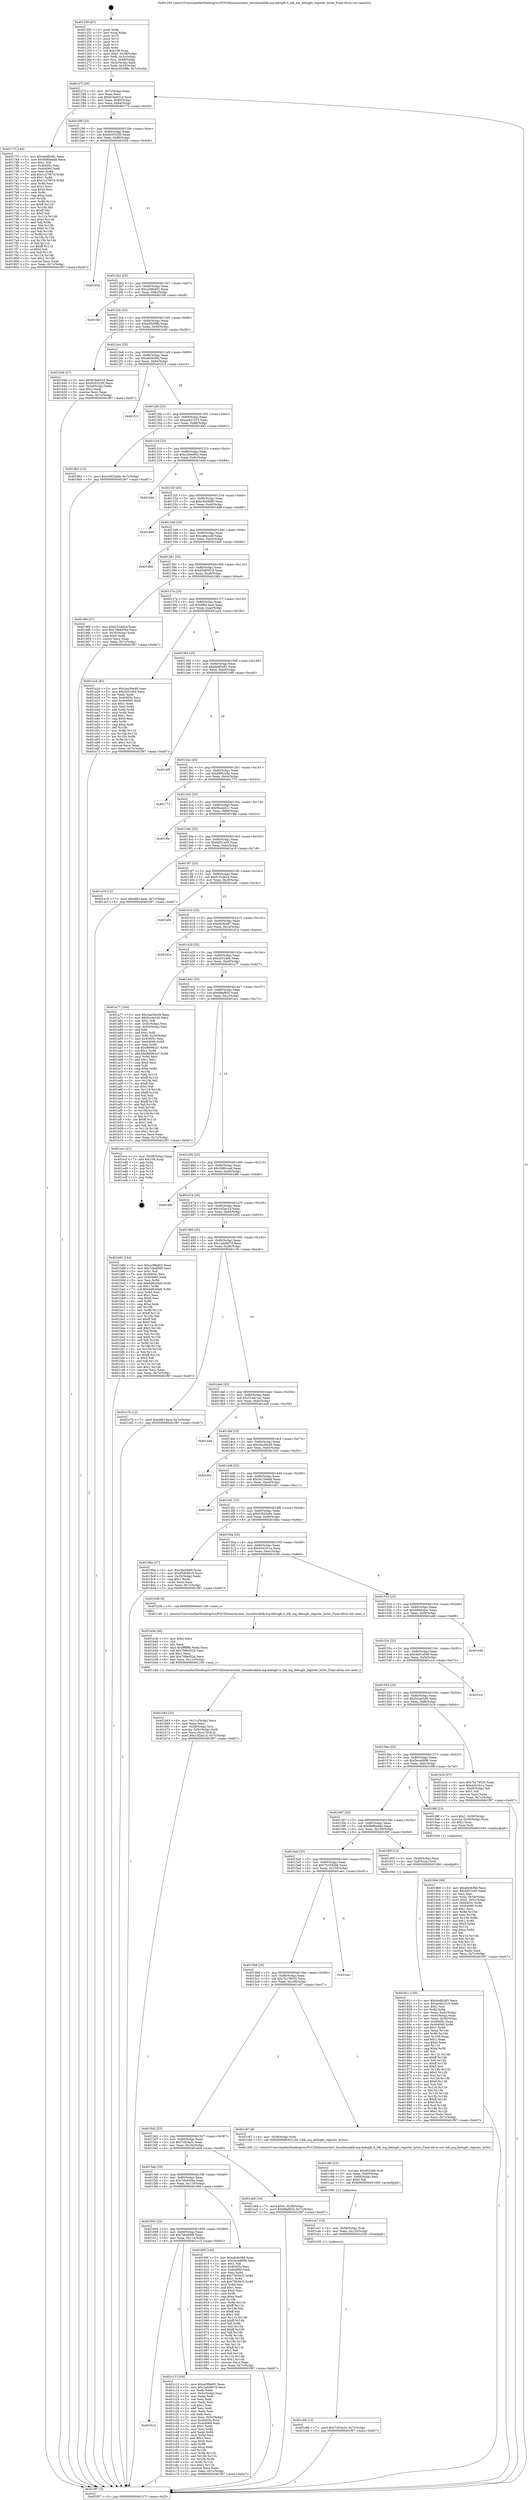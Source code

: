 digraph "0x401250" {
  label = "0x401250 (/mnt/c/Users/mathe/Desktop/tcc/POCII/binaries/extr_linuxblockblk-mq-debugfs.h_blk_mq_debugfs_register_hctxs_Final-ollvm.out::main(0))"
  labelloc = "t"
  node[shape=record]

  Entry [label="",width=0.3,height=0.3,shape=circle,fillcolor=black,style=filled]
  "0x40127f" [label="{
     0x40127f [26]\l
     | [instrs]\l
     &nbsp;&nbsp;0x40127f \<+3\>: mov -0x7c(%rbp),%eax\l
     &nbsp;&nbsp;0x401282 \<+2\>: mov %eax,%ecx\l
     &nbsp;&nbsp;0x401284 \<+6\>: sub $0x816a6310,%ecx\l
     &nbsp;&nbsp;0x40128a \<+3\>: mov %eax,-0x80(%rbp)\l
     &nbsp;&nbsp;0x40128d \<+6\>: mov %ecx,-0x84(%rbp)\l
     &nbsp;&nbsp;0x401293 \<+6\>: je 000000000040177f \<main+0x52f\>\l
  }"]
  "0x40177f" [label="{
     0x40177f [144]\l
     | [instrs]\l
     &nbsp;&nbsp;0x40177f \<+5\>: mov $0xded82df1,%eax\l
     &nbsp;&nbsp;0x401784 \<+5\>: mov $0x6b8bedab,%ecx\l
     &nbsp;&nbsp;0x401789 \<+2\>: mov $0x1,%dl\l
     &nbsp;&nbsp;0x40178b \<+7\>: mov 0x40405c,%esi\l
     &nbsp;&nbsp;0x401792 \<+7\>: mov 0x404060,%edi\l
     &nbsp;&nbsp;0x401799 \<+3\>: mov %esi,%r8d\l
     &nbsp;&nbsp;0x40179c \<+7\>: add $0x1c27f67d,%r8d\l
     &nbsp;&nbsp;0x4017a3 \<+4\>: sub $0x1,%r8d\l
     &nbsp;&nbsp;0x4017a7 \<+7\>: sub $0x1c27f67d,%r8d\l
     &nbsp;&nbsp;0x4017ae \<+4\>: imul %r8d,%esi\l
     &nbsp;&nbsp;0x4017b2 \<+3\>: and $0x1,%esi\l
     &nbsp;&nbsp;0x4017b5 \<+3\>: cmp $0x0,%esi\l
     &nbsp;&nbsp;0x4017b8 \<+4\>: sete %r9b\l
     &nbsp;&nbsp;0x4017bc \<+3\>: cmp $0xa,%edi\l
     &nbsp;&nbsp;0x4017bf \<+4\>: setl %r10b\l
     &nbsp;&nbsp;0x4017c3 \<+3\>: mov %r9b,%r11b\l
     &nbsp;&nbsp;0x4017c6 \<+4\>: xor $0xff,%r11b\l
     &nbsp;&nbsp;0x4017ca \<+3\>: mov %r10b,%bl\l
     &nbsp;&nbsp;0x4017cd \<+3\>: xor $0xff,%bl\l
     &nbsp;&nbsp;0x4017d0 \<+3\>: xor $0x0,%dl\l
     &nbsp;&nbsp;0x4017d3 \<+3\>: mov %r11b,%r14b\l
     &nbsp;&nbsp;0x4017d6 \<+4\>: and $0x0,%r14b\l
     &nbsp;&nbsp;0x4017da \<+3\>: and %dl,%r9b\l
     &nbsp;&nbsp;0x4017dd \<+3\>: mov %bl,%r15b\l
     &nbsp;&nbsp;0x4017e0 \<+4\>: and $0x0,%r15b\l
     &nbsp;&nbsp;0x4017e4 \<+3\>: and %dl,%r10b\l
     &nbsp;&nbsp;0x4017e7 \<+3\>: or %r9b,%r14b\l
     &nbsp;&nbsp;0x4017ea \<+3\>: or %r10b,%r15b\l
     &nbsp;&nbsp;0x4017ed \<+3\>: xor %r15b,%r14b\l
     &nbsp;&nbsp;0x4017f0 \<+3\>: or %bl,%r11b\l
     &nbsp;&nbsp;0x4017f3 \<+4\>: xor $0xff,%r11b\l
     &nbsp;&nbsp;0x4017f7 \<+3\>: or $0x0,%dl\l
     &nbsp;&nbsp;0x4017fa \<+3\>: and %dl,%r11b\l
     &nbsp;&nbsp;0x4017fd \<+3\>: or %r11b,%r14b\l
     &nbsp;&nbsp;0x401800 \<+4\>: test $0x1,%r14b\l
     &nbsp;&nbsp;0x401804 \<+3\>: cmovne %ecx,%eax\l
     &nbsp;&nbsp;0x401807 \<+3\>: mov %eax,-0x7c(%rbp)\l
     &nbsp;&nbsp;0x40180a \<+5\>: jmp 0000000000401f97 \<main+0xd47\>\l
  }"]
  "0x401299" [label="{
     0x401299 [25]\l
     | [instrs]\l
     &nbsp;&nbsp;0x401299 \<+5\>: jmp 000000000040129e \<main+0x4e\>\l
     &nbsp;&nbsp;0x40129e \<+3\>: mov -0x80(%rbp),%eax\l
     &nbsp;&nbsp;0x4012a1 \<+5\>: sub $0x920332f5,%eax\l
     &nbsp;&nbsp;0x4012a6 \<+6\>: mov %eax,-0x88(%rbp)\l
     &nbsp;&nbsp;0x4012ac \<+6\>: je 000000000040165b \<main+0x40b\>\l
  }"]
  Exit [label="",width=0.3,height=0.3,shape=circle,fillcolor=black,style=filled,peripheries=2]
  "0x40165b" [label="{
     0x40165b\l
  }", style=dashed]
  "0x4012b2" [label="{
     0x4012b2 [25]\l
     | [instrs]\l
     &nbsp;&nbsp;0x4012b2 \<+5\>: jmp 00000000004012b7 \<main+0x67\>\l
     &nbsp;&nbsp;0x4012b7 \<+3\>: mov -0x80(%rbp),%eax\l
     &nbsp;&nbsp;0x4012ba \<+5\>: sub $0xa29fed02,%eax\l
     &nbsp;&nbsp;0x4012bf \<+6\>: mov %eax,-0x8c(%rbp)\l
     &nbsp;&nbsp;0x4012c5 \<+6\>: je 0000000000401f4f \<main+0xcff\>\l
  }"]
  "0x401cb6" [label="{
     0x401cb6 [12]\l
     | [instrs]\l
     &nbsp;&nbsp;0x401cb6 \<+7\>: movl $0x7cf24a3c,-0x7c(%rbp)\l
     &nbsp;&nbsp;0x401cbd \<+5\>: jmp 0000000000401f97 \<main+0xd47\>\l
  }"]
  "0x401f4f" [label="{
     0x401f4f\l
  }", style=dashed]
  "0x4012cb" [label="{
     0x4012cb [25]\l
     | [instrs]\l
     &nbsp;&nbsp;0x4012cb \<+5\>: jmp 00000000004012d0 \<main+0x80\>\l
     &nbsp;&nbsp;0x4012d0 \<+3\>: mov -0x80(%rbp),%eax\l
     &nbsp;&nbsp;0x4012d3 \<+5\>: sub $0xa3f209fb,%eax\l
     &nbsp;&nbsp;0x4012d8 \<+6\>: mov %eax,-0x90(%rbp)\l
     &nbsp;&nbsp;0x4012de \<+6\>: je 0000000000401640 \<main+0x3f0\>\l
  }"]
  "0x401ca7" [label="{
     0x401ca7 [15]\l
     | [instrs]\l
     &nbsp;&nbsp;0x401ca7 \<+4\>: mov -0x58(%rbp),%rdi\l
     &nbsp;&nbsp;0x401cab \<+6\>: mov %eax,-0x120(%rbp)\l
     &nbsp;&nbsp;0x401cb1 \<+5\>: call 0000000000401030 \<free@plt\>\l
     | [calls]\l
     &nbsp;&nbsp;0x401030 \{1\} (unknown)\l
  }"]
  "0x401640" [label="{
     0x401640 [27]\l
     | [instrs]\l
     &nbsp;&nbsp;0x401640 \<+5\>: mov $0x816a6310,%eax\l
     &nbsp;&nbsp;0x401645 \<+5\>: mov $0x920332f5,%ecx\l
     &nbsp;&nbsp;0x40164a \<+3\>: mov -0x34(%rbp),%edx\l
     &nbsp;&nbsp;0x40164d \<+3\>: cmp $0x2,%edx\l
     &nbsp;&nbsp;0x401650 \<+3\>: cmovne %ecx,%eax\l
     &nbsp;&nbsp;0x401653 \<+3\>: mov %eax,-0x7c(%rbp)\l
     &nbsp;&nbsp;0x401656 \<+5\>: jmp 0000000000401f97 \<main+0xd47\>\l
  }"]
  "0x4012e4" [label="{
     0x4012e4 [25]\l
     | [instrs]\l
     &nbsp;&nbsp;0x4012e4 \<+5\>: jmp 00000000004012e9 \<main+0x99\>\l
     &nbsp;&nbsp;0x4012e9 \<+3\>: mov -0x80(%rbp),%eax\l
     &nbsp;&nbsp;0x4012ec \<+5\>: sub $0xa6cfe36d,%eax\l
     &nbsp;&nbsp;0x4012f1 \<+6\>: mov %eax,-0x94(%rbp)\l
     &nbsp;&nbsp;0x4012f7 \<+6\>: je 0000000000401f15 \<main+0xcc5\>\l
  }"]
  "0x401f97" [label="{
     0x401f97 [5]\l
     | [instrs]\l
     &nbsp;&nbsp;0x401f97 \<+5\>: jmp 000000000040127f \<main+0x2f\>\l
  }"]
  "0x401250" [label="{
     0x401250 [47]\l
     | [instrs]\l
     &nbsp;&nbsp;0x401250 \<+1\>: push %rbp\l
     &nbsp;&nbsp;0x401251 \<+3\>: mov %rsp,%rbp\l
     &nbsp;&nbsp;0x401254 \<+2\>: push %r15\l
     &nbsp;&nbsp;0x401256 \<+2\>: push %r14\l
     &nbsp;&nbsp;0x401258 \<+2\>: push %r13\l
     &nbsp;&nbsp;0x40125a \<+2\>: push %r12\l
     &nbsp;&nbsp;0x40125c \<+1\>: push %rbx\l
     &nbsp;&nbsp;0x40125d \<+7\>: sub $0x108,%rsp\l
     &nbsp;&nbsp;0x401264 \<+7\>: movl $0x0,-0x38(%rbp)\l
     &nbsp;&nbsp;0x40126b \<+3\>: mov %edi,-0x3c(%rbp)\l
     &nbsp;&nbsp;0x40126e \<+4\>: mov %rsi,-0x48(%rbp)\l
     &nbsp;&nbsp;0x401272 \<+3\>: mov -0x3c(%rbp),%edi\l
     &nbsp;&nbsp;0x401275 \<+3\>: mov %edi,-0x34(%rbp)\l
     &nbsp;&nbsp;0x401278 \<+7\>: movl $0xa3f209fb,-0x7c(%rbp)\l
  }"]
  "0x401c90" [label="{
     0x401c90 [23]\l
     | [instrs]\l
     &nbsp;&nbsp;0x401c90 \<+10\>: movabs $0x4020d6,%rdi\l
     &nbsp;&nbsp;0x401c9a \<+3\>: mov %eax,-0x60(%rbp)\l
     &nbsp;&nbsp;0x401c9d \<+3\>: mov -0x60(%rbp),%esi\l
     &nbsp;&nbsp;0x401ca0 \<+2\>: mov $0x0,%al\l
     &nbsp;&nbsp;0x401ca2 \<+5\>: call 0000000000401040 \<printf@plt\>\l
     | [calls]\l
     &nbsp;&nbsp;0x401040 \{1\} (unknown)\l
  }"]
  "0x401f15" [label="{
     0x401f15\l
  }", style=dashed]
  "0x4012fd" [label="{
     0x4012fd [25]\l
     | [instrs]\l
     &nbsp;&nbsp;0x4012fd \<+5\>: jmp 0000000000401302 \<main+0xb2\>\l
     &nbsp;&nbsp;0x401302 \<+3\>: mov -0x80(%rbp),%eax\l
     &nbsp;&nbsp;0x401305 \<+5\>: sub $0xae441015,%eax\l
     &nbsp;&nbsp;0x40130a \<+6\>: mov %eax,-0x98(%rbp)\l
     &nbsp;&nbsp;0x401310 \<+6\>: je 00000000004018b2 \<main+0x662\>\l
  }"]
  "0x40161d" [label="{
     0x40161d\l
  }", style=dashed]
  "0x4018b2" [label="{
     0x4018b2 [12]\l
     | [instrs]\l
     &nbsp;&nbsp;0x4018b2 \<+7\>: movl $0x43925a9e,-0x7c(%rbp)\l
     &nbsp;&nbsp;0x4018b9 \<+5\>: jmp 0000000000401f97 \<main+0xd47\>\l
  }"]
  "0x401316" [label="{
     0x401316 [25]\l
     | [instrs]\l
     &nbsp;&nbsp;0x401316 \<+5\>: jmp 000000000040131b \<main+0xcb\>\l
     &nbsp;&nbsp;0x40131b \<+3\>: mov -0x80(%rbp),%eax\l
     &nbsp;&nbsp;0x40131e \<+5\>: sub $0xc264c942,%eax\l
     &nbsp;&nbsp;0x401323 \<+6\>: mov %eax,-0x9c(%rbp)\l
     &nbsp;&nbsp;0x401329 \<+6\>: je 0000000000401dd4 \<main+0xb84\>\l
  }"]
  "0x401c13" [label="{
     0x401c13 [104]\l
     | [instrs]\l
     &nbsp;&nbsp;0x401c13 \<+5\>: mov $0xa29fed02,%eax\l
     &nbsp;&nbsp;0x401c18 \<+5\>: mov $0x1edd9d7d,%ecx\l
     &nbsp;&nbsp;0x401c1d \<+2\>: xor %edx,%edx\l
     &nbsp;&nbsp;0x401c1f \<+3\>: mov -0x5c(%rbp),%esi\l
     &nbsp;&nbsp;0x401c22 \<+2\>: mov %edx,%edi\l
     &nbsp;&nbsp;0x401c24 \<+2\>: sub %esi,%edi\l
     &nbsp;&nbsp;0x401c26 \<+2\>: mov %edx,%esi\l
     &nbsp;&nbsp;0x401c28 \<+3\>: sub $0x1,%esi\l
     &nbsp;&nbsp;0x401c2b \<+2\>: add %esi,%edi\l
     &nbsp;&nbsp;0x401c2d \<+2\>: mov %edx,%esi\l
     &nbsp;&nbsp;0x401c2f \<+2\>: sub %edi,%esi\l
     &nbsp;&nbsp;0x401c31 \<+3\>: mov %esi,-0x5c(%rbp)\l
     &nbsp;&nbsp;0x401c34 \<+7\>: mov 0x40405c,%esi\l
     &nbsp;&nbsp;0x401c3b \<+7\>: mov 0x404060,%edi\l
     &nbsp;&nbsp;0x401c42 \<+3\>: sub $0x1,%edx\l
     &nbsp;&nbsp;0x401c45 \<+3\>: mov %esi,%r8d\l
     &nbsp;&nbsp;0x401c48 \<+3\>: add %edx,%r8d\l
     &nbsp;&nbsp;0x401c4b \<+4\>: imul %r8d,%esi\l
     &nbsp;&nbsp;0x401c4f \<+3\>: and $0x1,%esi\l
     &nbsp;&nbsp;0x401c52 \<+3\>: cmp $0x0,%esi\l
     &nbsp;&nbsp;0x401c55 \<+4\>: sete %r9b\l
     &nbsp;&nbsp;0x401c59 \<+3\>: cmp $0xa,%edi\l
     &nbsp;&nbsp;0x401c5c \<+4\>: setl %r10b\l
     &nbsp;&nbsp;0x401c60 \<+3\>: mov %r9b,%r11b\l
     &nbsp;&nbsp;0x401c63 \<+3\>: and %r10b,%r11b\l
     &nbsp;&nbsp;0x401c66 \<+3\>: xor %r10b,%r9b\l
     &nbsp;&nbsp;0x401c69 \<+3\>: or %r9b,%r11b\l
     &nbsp;&nbsp;0x401c6c \<+4\>: test $0x1,%r11b\l
     &nbsp;&nbsp;0x401c70 \<+3\>: cmovne %ecx,%eax\l
     &nbsp;&nbsp;0x401c73 \<+3\>: mov %eax,-0x7c(%rbp)\l
     &nbsp;&nbsp;0x401c76 \<+5\>: jmp 0000000000401f97 \<main+0xd47\>\l
  }"]
  "0x401dd4" [label="{
     0x401dd4\l
  }", style=dashed]
  "0x40132f" [label="{
     0x40132f [25]\l
     | [instrs]\l
     &nbsp;&nbsp;0x40132f \<+5\>: jmp 0000000000401334 \<main+0xe4\>\l
     &nbsp;&nbsp;0x401334 \<+3\>: mov -0x80(%rbp),%eax\l
     &nbsp;&nbsp;0x401337 \<+5\>: sub $0xc9a58df0,%eax\l
     &nbsp;&nbsp;0x40133c \<+6\>: mov %eax,-0xa0(%rbp)\l
     &nbsp;&nbsp;0x401342 \<+6\>: je 00000000004018d9 \<main+0x689\>\l
  }"]
  "0x401b63" [label="{
     0x401b63 [32]\l
     | [instrs]\l
     &nbsp;&nbsp;0x401b63 \<+6\>: mov -0x11c(%rbp),%ecx\l
     &nbsp;&nbsp;0x401b69 \<+3\>: imul %eax,%ecx\l
     &nbsp;&nbsp;0x401b6c \<+4\>: mov -0x58(%rbp),%rsi\l
     &nbsp;&nbsp;0x401b70 \<+4\>: movslq -0x5c(%rbp),%rdi\l
     &nbsp;&nbsp;0x401b74 \<+3\>: mov %ecx,(%rsi,%rdi,4)\l
     &nbsp;&nbsp;0x401b77 \<+7\>: movl $0x1cf2ac1d,-0x7c(%rbp)\l
     &nbsp;&nbsp;0x401b7e \<+5\>: jmp 0000000000401f97 \<main+0xd47\>\l
  }"]
  "0x4018d9" [label="{
     0x4018d9\l
  }", style=dashed]
  "0x401348" [label="{
     0x401348 [25]\l
     | [instrs]\l
     &nbsp;&nbsp;0x401348 \<+5\>: jmp 000000000040134d \<main+0xfd\>\l
     &nbsp;&nbsp;0x40134d \<+3\>: mov -0x80(%rbp),%eax\l
     &nbsp;&nbsp;0x401350 \<+5\>: sub $0xce6a1a0f,%eax\l
     &nbsp;&nbsp;0x401355 \<+6\>: mov %eax,-0xa4(%rbp)\l
     &nbsp;&nbsp;0x40135b \<+6\>: je 0000000000401de0 \<main+0xb90\>\l
  }"]
  "0x401b3b" [label="{
     0x401b3b [40]\l
     | [instrs]\l
     &nbsp;&nbsp;0x401b3b \<+5\>: mov $0x2,%ecx\l
     &nbsp;&nbsp;0x401b40 \<+1\>: cltd\l
     &nbsp;&nbsp;0x401b41 \<+2\>: idiv %ecx\l
     &nbsp;&nbsp;0x401b43 \<+6\>: imul $0xfffffffe,%edx,%ecx\l
     &nbsp;&nbsp;0x401b49 \<+6\>: sub $0x709a452d,%ecx\l
     &nbsp;&nbsp;0x401b4f \<+3\>: add $0x1,%ecx\l
     &nbsp;&nbsp;0x401b52 \<+6\>: add $0x709a452d,%ecx\l
     &nbsp;&nbsp;0x401b58 \<+6\>: mov %ecx,-0x11c(%rbp)\l
     &nbsp;&nbsp;0x401b5e \<+5\>: call 0000000000401160 \<next_i\>\l
     | [calls]\l
     &nbsp;&nbsp;0x401160 \{1\} (/mnt/c/Users/mathe/Desktop/tcc/POCII/binaries/extr_linuxblockblk-mq-debugfs.h_blk_mq_debugfs_register_hctxs_Final-ollvm.out::next_i)\l
  }"]
  "0x401de0" [label="{
     0x401de0\l
  }", style=dashed]
  "0x401361" [label="{
     0x401361 [25]\l
     | [instrs]\l
     &nbsp;&nbsp;0x401361 \<+5\>: jmp 0000000000401366 \<main+0x116\>\l
     &nbsp;&nbsp;0x401366 \<+3\>: mov -0x80(%rbp),%eax\l
     &nbsp;&nbsp;0x401369 \<+5\>: sub $0xd5d65619,%eax\l
     &nbsp;&nbsp;0x40136e \<+6\>: mov %eax,-0xa8(%rbp)\l
     &nbsp;&nbsp;0x401374 \<+6\>: je 00000000004018f4 \<main+0x6a4\>\l
  }"]
  "0x4019b6" [label="{
     0x4019b6 [98]\l
     | [instrs]\l
     &nbsp;&nbsp;0x4019b6 \<+5\>: mov $0xa6cfe36d,%ecx\l
     &nbsp;&nbsp;0x4019bb \<+5\>: mov $0xfaf31ed5,%edx\l
     &nbsp;&nbsp;0x4019c0 \<+2\>: xor %esi,%esi\l
     &nbsp;&nbsp;0x4019c2 \<+4\>: mov %rax,-0x58(%rbp)\l
     &nbsp;&nbsp;0x4019c6 \<+7\>: movl $0x0,-0x5c(%rbp)\l
     &nbsp;&nbsp;0x4019cd \<+8\>: mov 0x40405c,%r8d\l
     &nbsp;&nbsp;0x4019d5 \<+8\>: mov 0x404060,%r9d\l
     &nbsp;&nbsp;0x4019dd \<+3\>: sub $0x1,%esi\l
     &nbsp;&nbsp;0x4019e0 \<+3\>: mov %r8d,%r10d\l
     &nbsp;&nbsp;0x4019e3 \<+3\>: add %esi,%r10d\l
     &nbsp;&nbsp;0x4019e6 \<+4\>: imul %r10d,%r8d\l
     &nbsp;&nbsp;0x4019ea \<+4\>: and $0x1,%r8d\l
     &nbsp;&nbsp;0x4019ee \<+4\>: cmp $0x0,%r8d\l
     &nbsp;&nbsp;0x4019f2 \<+4\>: sete %r11b\l
     &nbsp;&nbsp;0x4019f6 \<+4\>: cmp $0xa,%r9d\l
     &nbsp;&nbsp;0x4019fa \<+3\>: setl %bl\l
     &nbsp;&nbsp;0x4019fd \<+3\>: mov %r11b,%r14b\l
     &nbsp;&nbsp;0x401a00 \<+3\>: and %bl,%r14b\l
     &nbsp;&nbsp;0x401a03 \<+3\>: xor %bl,%r11b\l
     &nbsp;&nbsp;0x401a06 \<+3\>: or %r11b,%r14b\l
     &nbsp;&nbsp;0x401a09 \<+4\>: test $0x1,%r14b\l
     &nbsp;&nbsp;0x401a0d \<+3\>: cmovne %edx,%ecx\l
     &nbsp;&nbsp;0x401a10 \<+3\>: mov %ecx,-0x7c(%rbp)\l
     &nbsp;&nbsp;0x401a13 \<+5\>: jmp 0000000000401f97 \<main+0xd47\>\l
  }"]
  "0x4018f4" [label="{
     0x4018f4 [27]\l
     | [instrs]\l
     &nbsp;&nbsp;0x4018f4 \<+5\>: mov $0xfc32dd24,%eax\l
     &nbsp;&nbsp;0x4018f9 \<+5\>: mov $0x7db6d5ba,%ecx\l
     &nbsp;&nbsp;0x4018fe \<+3\>: mov -0x30(%rbp),%edx\l
     &nbsp;&nbsp;0x401901 \<+3\>: cmp $0x0,%edx\l
     &nbsp;&nbsp;0x401904 \<+3\>: cmove %ecx,%eax\l
     &nbsp;&nbsp;0x401907 \<+3\>: mov %eax,-0x7c(%rbp)\l
     &nbsp;&nbsp;0x40190a \<+5\>: jmp 0000000000401f97 \<main+0xd47\>\l
  }"]
  "0x40137a" [label="{
     0x40137a [25]\l
     | [instrs]\l
     &nbsp;&nbsp;0x40137a \<+5\>: jmp 000000000040137f \<main+0x12f\>\l
     &nbsp;&nbsp;0x40137f \<+3\>: mov -0x80(%rbp),%eax\l
     &nbsp;&nbsp;0x401382 \<+5\>: sub $0xd8b14ace,%eax\l
     &nbsp;&nbsp;0x401387 \<+6\>: mov %eax,-0xac(%rbp)\l
     &nbsp;&nbsp;0x40138d \<+6\>: je 0000000000401a24 \<main+0x7d4\>\l
  }"]
  "0x401604" [label="{
     0x401604 [25]\l
     | [instrs]\l
     &nbsp;&nbsp;0x401604 \<+5\>: jmp 0000000000401609 \<main+0x3b9\>\l
     &nbsp;&nbsp;0x401609 \<+3\>: mov -0x80(%rbp),%eax\l
     &nbsp;&nbsp;0x40160c \<+5\>: sub $0x7eba8fd9,%eax\l
     &nbsp;&nbsp;0x401611 \<+6\>: mov %eax,-0x114(%rbp)\l
     &nbsp;&nbsp;0x401617 \<+6\>: je 0000000000401c13 \<main+0x9c3\>\l
  }"]
  "0x401a24" [label="{
     0x401a24 [83]\l
     | [instrs]\l
     &nbsp;&nbsp;0x401a24 \<+5\>: mov $0x3aa39e49,%eax\l
     &nbsp;&nbsp;0x401a29 \<+5\>: mov $0x2e51404,%ecx\l
     &nbsp;&nbsp;0x401a2e \<+2\>: xor %edx,%edx\l
     &nbsp;&nbsp;0x401a30 \<+7\>: mov 0x40405c,%esi\l
     &nbsp;&nbsp;0x401a37 \<+7\>: mov 0x404060,%edi\l
     &nbsp;&nbsp;0x401a3e \<+3\>: sub $0x1,%edx\l
     &nbsp;&nbsp;0x401a41 \<+3\>: mov %esi,%r8d\l
     &nbsp;&nbsp;0x401a44 \<+3\>: add %edx,%r8d\l
     &nbsp;&nbsp;0x401a47 \<+4\>: imul %r8d,%esi\l
     &nbsp;&nbsp;0x401a4b \<+3\>: and $0x1,%esi\l
     &nbsp;&nbsp;0x401a4e \<+3\>: cmp $0x0,%esi\l
     &nbsp;&nbsp;0x401a51 \<+4\>: sete %r9b\l
     &nbsp;&nbsp;0x401a55 \<+3\>: cmp $0xa,%edi\l
     &nbsp;&nbsp;0x401a58 \<+4\>: setl %r10b\l
     &nbsp;&nbsp;0x401a5c \<+3\>: mov %r9b,%r11b\l
     &nbsp;&nbsp;0x401a5f \<+3\>: and %r10b,%r11b\l
     &nbsp;&nbsp;0x401a62 \<+3\>: xor %r10b,%r9b\l
     &nbsp;&nbsp;0x401a65 \<+3\>: or %r9b,%r11b\l
     &nbsp;&nbsp;0x401a68 \<+4\>: test $0x1,%r11b\l
     &nbsp;&nbsp;0x401a6c \<+3\>: cmovne %ecx,%eax\l
     &nbsp;&nbsp;0x401a6f \<+3\>: mov %eax,-0x7c(%rbp)\l
     &nbsp;&nbsp;0x401a72 \<+5\>: jmp 0000000000401f97 \<main+0xd47\>\l
  }"]
  "0x401393" [label="{
     0x401393 [25]\l
     | [instrs]\l
     &nbsp;&nbsp;0x401393 \<+5\>: jmp 0000000000401398 \<main+0x148\>\l
     &nbsp;&nbsp;0x401398 \<+3\>: mov -0x80(%rbp),%eax\l
     &nbsp;&nbsp;0x40139b \<+5\>: sub $0xded82df1,%eax\l
     &nbsp;&nbsp;0x4013a0 \<+6\>: mov %eax,-0xb0(%rbp)\l
     &nbsp;&nbsp;0x4013a6 \<+6\>: je 0000000000401ef9 \<main+0xca9\>\l
  }"]
  "0x40190f" [label="{
     0x40190f [144]\l
     | [instrs]\l
     &nbsp;&nbsp;0x40190f \<+5\>: mov $0xa6cfe36d,%eax\l
     &nbsp;&nbsp;0x401914 \<+5\>: mov $0x5eca4896,%ecx\l
     &nbsp;&nbsp;0x401919 \<+2\>: mov $0x1,%dl\l
     &nbsp;&nbsp;0x40191b \<+7\>: mov 0x40405c,%esi\l
     &nbsp;&nbsp;0x401922 \<+7\>: mov 0x404060,%edi\l
     &nbsp;&nbsp;0x401929 \<+3\>: mov %esi,%r8d\l
     &nbsp;&nbsp;0x40192c \<+7\>: add $0x75fcf433,%r8d\l
     &nbsp;&nbsp;0x401933 \<+4\>: sub $0x1,%r8d\l
     &nbsp;&nbsp;0x401937 \<+7\>: sub $0x75fcf433,%r8d\l
     &nbsp;&nbsp;0x40193e \<+4\>: imul %r8d,%esi\l
     &nbsp;&nbsp;0x401942 \<+3\>: and $0x1,%esi\l
     &nbsp;&nbsp;0x401945 \<+3\>: cmp $0x0,%esi\l
     &nbsp;&nbsp;0x401948 \<+4\>: sete %r9b\l
     &nbsp;&nbsp;0x40194c \<+3\>: cmp $0xa,%edi\l
     &nbsp;&nbsp;0x40194f \<+4\>: setl %r10b\l
     &nbsp;&nbsp;0x401953 \<+3\>: mov %r9b,%r11b\l
     &nbsp;&nbsp;0x401956 \<+4\>: xor $0xff,%r11b\l
     &nbsp;&nbsp;0x40195a \<+3\>: mov %r10b,%bl\l
     &nbsp;&nbsp;0x40195d \<+3\>: xor $0xff,%bl\l
     &nbsp;&nbsp;0x401960 \<+3\>: xor $0x1,%dl\l
     &nbsp;&nbsp;0x401963 \<+3\>: mov %r11b,%r14b\l
     &nbsp;&nbsp;0x401966 \<+4\>: and $0xff,%r14b\l
     &nbsp;&nbsp;0x40196a \<+3\>: and %dl,%r9b\l
     &nbsp;&nbsp;0x40196d \<+3\>: mov %bl,%r15b\l
     &nbsp;&nbsp;0x401970 \<+4\>: and $0xff,%r15b\l
     &nbsp;&nbsp;0x401974 \<+3\>: and %dl,%r10b\l
     &nbsp;&nbsp;0x401977 \<+3\>: or %r9b,%r14b\l
     &nbsp;&nbsp;0x40197a \<+3\>: or %r10b,%r15b\l
     &nbsp;&nbsp;0x40197d \<+3\>: xor %r15b,%r14b\l
     &nbsp;&nbsp;0x401980 \<+3\>: or %bl,%r11b\l
     &nbsp;&nbsp;0x401983 \<+4\>: xor $0xff,%r11b\l
     &nbsp;&nbsp;0x401987 \<+3\>: or $0x1,%dl\l
     &nbsp;&nbsp;0x40198a \<+3\>: and %dl,%r11b\l
     &nbsp;&nbsp;0x40198d \<+3\>: or %r11b,%r14b\l
     &nbsp;&nbsp;0x401990 \<+4\>: test $0x1,%r14b\l
     &nbsp;&nbsp;0x401994 \<+3\>: cmovne %ecx,%eax\l
     &nbsp;&nbsp;0x401997 \<+3\>: mov %eax,-0x7c(%rbp)\l
     &nbsp;&nbsp;0x40199a \<+5\>: jmp 0000000000401f97 \<main+0xd47\>\l
  }"]
  "0x401ef9" [label="{
     0x401ef9\l
  }", style=dashed]
  "0x4013ac" [label="{
     0x4013ac [25]\l
     | [instrs]\l
     &nbsp;&nbsp;0x4013ac \<+5\>: jmp 00000000004013b1 \<main+0x161\>\l
     &nbsp;&nbsp;0x4013b1 \<+3\>: mov -0x80(%rbp),%eax\l
     &nbsp;&nbsp;0x4013b4 \<+5\>: sub $0xe9f6228e,%eax\l
     &nbsp;&nbsp;0x4013b9 \<+6\>: mov %eax,-0xb4(%rbp)\l
     &nbsp;&nbsp;0x4013bf \<+6\>: je 0000000000401773 \<main+0x523\>\l
  }"]
  "0x4015eb" [label="{
     0x4015eb [25]\l
     | [instrs]\l
     &nbsp;&nbsp;0x4015eb \<+5\>: jmp 00000000004015f0 \<main+0x3a0\>\l
     &nbsp;&nbsp;0x4015f0 \<+3\>: mov -0x80(%rbp),%eax\l
     &nbsp;&nbsp;0x4015f3 \<+5\>: sub $0x7db6d5ba,%eax\l
     &nbsp;&nbsp;0x4015f8 \<+6\>: mov %eax,-0x110(%rbp)\l
     &nbsp;&nbsp;0x4015fe \<+6\>: je 000000000040190f \<main+0x6bf\>\l
  }"]
  "0x401773" [label="{
     0x401773\l
  }", style=dashed]
  "0x4013c5" [label="{
     0x4013c5 [25]\l
     | [instrs]\l
     &nbsp;&nbsp;0x4013c5 \<+5\>: jmp 00000000004013ca \<main+0x17a\>\l
     &nbsp;&nbsp;0x4013ca \<+3\>: mov -0x80(%rbp),%eax\l
     &nbsp;&nbsp;0x4013cd \<+5\>: sub $0xf0aea521,%eax\l
     &nbsp;&nbsp;0x4013d2 \<+6\>: mov %eax,-0xb8(%rbp)\l
     &nbsp;&nbsp;0x4013d8 \<+6\>: je 0000000000401f6e \<main+0xd1e\>\l
  }"]
  "0x401eb9" [label="{
     0x401eb9 [19]\l
     | [instrs]\l
     &nbsp;&nbsp;0x401eb9 \<+7\>: movl $0x0,-0x38(%rbp)\l
     &nbsp;&nbsp;0x401ec0 \<+7\>: movl $0x68af85d,-0x7c(%rbp)\l
     &nbsp;&nbsp;0x401ec7 \<+5\>: jmp 0000000000401f97 \<main+0xd47\>\l
  }"]
  "0x401f6e" [label="{
     0x401f6e\l
  }", style=dashed]
  "0x4013de" [label="{
     0x4013de [25]\l
     | [instrs]\l
     &nbsp;&nbsp;0x4013de \<+5\>: jmp 00000000004013e3 \<main+0x193\>\l
     &nbsp;&nbsp;0x4013e3 \<+3\>: mov -0x80(%rbp),%eax\l
     &nbsp;&nbsp;0x4013e6 \<+5\>: sub $0xfaf31ed5,%eax\l
     &nbsp;&nbsp;0x4013eb \<+6\>: mov %eax,-0xbc(%rbp)\l
     &nbsp;&nbsp;0x4013f1 \<+6\>: je 0000000000401a18 \<main+0x7c8\>\l
  }"]
  "0x4015d2" [label="{
     0x4015d2 [25]\l
     | [instrs]\l
     &nbsp;&nbsp;0x4015d2 \<+5\>: jmp 00000000004015d7 \<main+0x387\>\l
     &nbsp;&nbsp;0x4015d7 \<+3\>: mov -0x80(%rbp),%eax\l
     &nbsp;&nbsp;0x4015da \<+5\>: sub $0x7cf24a3c,%eax\l
     &nbsp;&nbsp;0x4015df \<+6\>: mov %eax,-0x10c(%rbp)\l
     &nbsp;&nbsp;0x4015e5 \<+6\>: je 0000000000401eb9 \<main+0xc69\>\l
  }"]
  "0x401a18" [label="{
     0x401a18 [12]\l
     | [instrs]\l
     &nbsp;&nbsp;0x401a18 \<+7\>: movl $0xd8b14ace,-0x7c(%rbp)\l
     &nbsp;&nbsp;0x401a1f \<+5\>: jmp 0000000000401f97 \<main+0xd47\>\l
  }"]
  "0x4013f7" [label="{
     0x4013f7 [25]\l
     | [instrs]\l
     &nbsp;&nbsp;0x4013f7 \<+5\>: jmp 00000000004013fc \<main+0x1ac\>\l
     &nbsp;&nbsp;0x4013fc \<+3\>: mov -0x80(%rbp),%eax\l
     &nbsp;&nbsp;0x4013ff \<+5\>: sub $0xfc32dd24,%eax\l
     &nbsp;&nbsp;0x401404 \<+6\>: mov %eax,-0xc0(%rbp)\l
     &nbsp;&nbsp;0x40140a \<+6\>: je 0000000000401e9c \<main+0xc4c\>\l
  }"]
  "0x401c87" [label="{
     0x401c87 [9]\l
     | [instrs]\l
     &nbsp;&nbsp;0x401c87 \<+4\>: mov -0x58(%rbp),%rdi\l
     &nbsp;&nbsp;0x401c8b \<+5\>: call 0000000000401240 \<blk_mq_debugfs_register_hctxs\>\l
     | [calls]\l
     &nbsp;&nbsp;0x401240 \{1\} (/mnt/c/Users/mathe/Desktop/tcc/POCII/binaries/extr_linuxblockblk-mq-debugfs.h_blk_mq_debugfs_register_hctxs_Final-ollvm.out::blk_mq_debugfs_register_hctxs)\l
  }"]
  "0x401e9c" [label="{
     0x401e9c\l
  }", style=dashed]
  "0x401410" [label="{
     0x401410 [25]\l
     | [instrs]\l
     &nbsp;&nbsp;0x401410 \<+5\>: jmp 0000000000401415 \<main+0x1c5\>\l
     &nbsp;&nbsp;0x401415 \<+3\>: mov -0x80(%rbp),%eax\l
     &nbsp;&nbsp;0x401418 \<+5\>: sub $0xfdc9ea87,%eax\l
     &nbsp;&nbsp;0x40141d \<+6\>: mov %eax,-0xc4(%rbp)\l
     &nbsp;&nbsp;0x401423 \<+6\>: je 0000000000401d1a \<main+0xaca\>\l
  }"]
  "0x4015b9" [label="{
     0x4015b9 [25]\l
     | [instrs]\l
     &nbsp;&nbsp;0x4015b9 \<+5\>: jmp 00000000004015be \<main+0x36e\>\l
     &nbsp;&nbsp;0x4015be \<+3\>: mov -0x80(%rbp),%eax\l
     &nbsp;&nbsp;0x4015c1 \<+5\>: sub $0x7b178535,%eax\l
     &nbsp;&nbsp;0x4015c6 \<+6\>: mov %eax,-0x108(%rbp)\l
     &nbsp;&nbsp;0x4015cc \<+6\>: je 0000000000401c87 \<main+0xa37\>\l
  }"]
  "0x401d1a" [label="{
     0x401d1a\l
  }", style=dashed]
  "0x401429" [label="{
     0x401429 [25]\l
     | [instrs]\l
     &nbsp;&nbsp;0x401429 \<+5\>: jmp 000000000040142e \<main+0x1de\>\l
     &nbsp;&nbsp;0x40142e \<+3\>: mov -0x80(%rbp),%eax\l
     &nbsp;&nbsp;0x401431 \<+5\>: sub $0x2e51404,%eax\l
     &nbsp;&nbsp;0x401436 \<+6\>: mov %eax,-0xc8(%rbp)\l
     &nbsp;&nbsp;0x40143c \<+6\>: je 0000000000401a77 \<main+0x827\>\l
  }"]
  "0x401ee1" [label="{
     0x401ee1\l
  }", style=dashed]
  "0x401a77" [label="{
     0x401a77 [164]\l
     | [instrs]\l
     &nbsp;&nbsp;0x401a77 \<+5\>: mov $0x3aa39e49,%eax\l
     &nbsp;&nbsp;0x401a7c \<+5\>: mov $0x5ccee340,%ecx\l
     &nbsp;&nbsp;0x401a81 \<+2\>: mov $0x1,%dl\l
     &nbsp;&nbsp;0x401a83 \<+3\>: mov -0x5c(%rbp),%esi\l
     &nbsp;&nbsp;0x401a86 \<+3\>: cmp -0x50(%rbp),%esi\l
     &nbsp;&nbsp;0x401a89 \<+4\>: setl %dil\l
     &nbsp;&nbsp;0x401a8d \<+4\>: and $0x1,%dil\l
     &nbsp;&nbsp;0x401a91 \<+4\>: mov %dil,-0x29(%rbp)\l
     &nbsp;&nbsp;0x401a95 \<+7\>: mov 0x40405c,%esi\l
     &nbsp;&nbsp;0x401a9c \<+8\>: mov 0x404060,%r8d\l
     &nbsp;&nbsp;0x401aa4 \<+3\>: mov %esi,%r9d\l
     &nbsp;&nbsp;0x401aa7 \<+7\>: sub $0xf66962a7,%r9d\l
     &nbsp;&nbsp;0x401aae \<+4\>: sub $0x1,%r9d\l
     &nbsp;&nbsp;0x401ab2 \<+7\>: add $0xf66962a7,%r9d\l
     &nbsp;&nbsp;0x401ab9 \<+4\>: imul %r9d,%esi\l
     &nbsp;&nbsp;0x401abd \<+3\>: and $0x1,%esi\l
     &nbsp;&nbsp;0x401ac0 \<+3\>: cmp $0x0,%esi\l
     &nbsp;&nbsp;0x401ac3 \<+4\>: sete %dil\l
     &nbsp;&nbsp;0x401ac7 \<+4\>: cmp $0xa,%r8d\l
     &nbsp;&nbsp;0x401acb \<+4\>: setl %r10b\l
     &nbsp;&nbsp;0x401acf \<+3\>: mov %dil,%r11b\l
     &nbsp;&nbsp;0x401ad2 \<+4\>: xor $0xff,%r11b\l
     &nbsp;&nbsp;0x401ad6 \<+3\>: mov %r10b,%bl\l
     &nbsp;&nbsp;0x401ad9 \<+3\>: xor $0xff,%bl\l
     &nbsp;&nbsp;0x401adc \<+3\>: xor $0x1,%dl\l
     &nbsp;&nbsp;0x401adf \<+3\>: mov %r11b,%r14b\l
     &nbsp;&nbsp;0x401ae2 \<+4\>: and $0xff,%r14b\l
     &nbsp;&nbsp;0x401ae6 \<+3\>: and %dl,%dil\l
     &nbsp;&nbsp;0x401ae9 \<+3\>: mov %bl,%r15b\l
     &nbsp;&nbsp;0x401aec \<+4\>: and $0xff,%r15b\l
     &nbsp;&nbsp;0x401af0 \<+3\>: and %dl,%r10b\l
     &nbsp;&nbsp;0x401af3 \<+3\>: or %dil,%r14b\l
     &nbsp;&nbsp;0x401af6 \<+3\>: or %r10b,%r15b\l
     &nbsp;&nbsp;0x401af9 \<+3\>: xor %r15b,%r14b\l
     &nbsp;&nbsp;0x401afc \<+3\>: or %bl,%r11b\l
     &nbsp;&nbsp;0x401aff \<+4\>: xor $0xff,%r11b\l
     &nbsp;&nbsp;0x401b03 \<+3\>: or $0x1,%dl\l
     &nbsp;&nbsp;0x401b06 \<+3\>: and %dl,%r11b\l
     &nbsp;&nbsp;0x401b09 \<+3\>: or %r11b,%r14b\l
     &nbsp;&nbsp;0x401b0c \<+4\>: test $0x1,%r14b\l
     &nbsp;&nbsp;0x401b10 \<+3\>: cmovne %ecx,%eax\l
     &nbsp;&nbsp;0x401b13 \<+3\>: mov %eax,-0x7c(%rbp)\l
     &nbsp;&nbsp;0x401b16 \<+5\>: jmp 0000000000401f97 \<main+0xd47\>\l
  }"]
  "0x401442" [label="{
     0x401442 [25]\l
     | [instrs]\l
     &nbsp;&nbsp;0x401442 \<+5\>: jmp 0000000000401447 \<main+0x1f7\>\l
     &nbsp;&nbsp;0x401447 \<+3\>: mov -0x80(%rbp),%eax\l
     &nbsp;&nbsp;0x40144a \<+5\>: sub $0x68af85d,%eax\l
     &nbsp;&nbsp;0x40144f \<+6\>: mov %eax,-0xcc(%rbp)\l
     &nbsp;&nbsp;0x401455 \<+6\>: je 0000000000401ecc \<main+0xc7c\>\l
  }"]
  "0x40181c" [label="{
     0x40181c [150]\l
     | [instrs]\l
     &nbsp;&nbsp;0x40181c \<+5\>: mov $0xded82df1,%ecx\l
     &nbsp;&nbsp;0x401821 \<+5\>: mov $0xae441015,%edx\l
     &nbsp;&nbsp;0x401826 \<+3\>: mov $0x1,%sil\l
     &nbsp;&nbsp;0x401829 \<+3\>: xor %r8d,%r8d\l
     &nbsp;&nbsp;0x40182c \<+3\>: mov %eax,-0x4c(%rbp)\l
     &nbsp;&nbsp;0x40182f \<+3\>: mov -0x4c(%rbp),%eax\l
     &nbsp;&nbsp;0x401832 \<+3\>: mov %eax,-0x30(%rbp)\l
     &nbsp;&nbsp;0x401835 \<+7\>: mov 0x40405c,%eax\l
     &nbsp;&nbsp;0x40183c \<+8\>: mov 0x404060,%r9d\l
     &nbsp;&nbsp;0x401844 \<+4\>: sub $0x1,%r8d\l
     &nbsp;&nbsp;0x401848 \<+3\>: mov %eax,%r10d\l
     &nbsp;&nbsp;0x40184b \<+3\>: add %r8d,%r10d\l
     &nbsp;&nbsp;0x40184e \<+4\>: imul %r10d,%eax\l
     &nbsp;&nbsp;0x401852 \<+3\>: and $0x1,%eax\l
     &nbsp;&nbsp;0x401855 \<+3\>: cmp $0x0,%eax\l
     &nbsp;&nbsp;0x401858 \<+4\>: sete %r11b\l
     &nbsp;&nbsp;0x40185c \<+4\>: cmp $0xa,%r9d\l
     &nbsp;&nbsp;0x401860 \<+3\>: setl %bl\l
     &nbsp;&nbsp;0x401863 \<+3\>: mov %r11b,%r14b\l
     &nbsp;&nbsp;0x401866 \<+4\>: xor $0xff,%r14b\l
     &nbsp;&nbsp;0x40186a \<+3\>: mov %bl,%r15b\l
     &nbsp;&nbsp;0x40186d \<+4\>: xor $0xff,%r15b\l
     &nbsp;&nbsp;0x401871 \<+4\>: xor $0x0,%sil\l
     &nbsp;&nbsp;0x401875 \<+3\>: mov %r14b,%r12b\l
     &nbsp;&nbsp;0x401878 \<+4\>: and $0x0,%r12b\l
     &nbsp;&nbsp;0x40187c \<+3\>: and %sil,%r11b\l
     &nbsp;&nbsp;0x40187f \<+3\>: mov %r15b,%r13b\l
     &nbsp;&nbsp;0x401882 \<+4\>: and $0x0,%r13b\l
     &nbsp;&nbsp;0x401886 \<+3\>: and %sil,%bl\l
     &nbsp;&nbsp;0x401889 \<+3\>: or %r11b,%r12b\l
     &nbsp;&nbsp;0x40188c \<+3\>: or %bl,%r13b\l
     &nbsp;&nbsp;0x40188f \<+3\>: xor %r13b,%r12b\l
     &nbsp;&nbsp;0x401892 \<+3\>: or %r15b,%r14b\l
     &nbsp;&nbsp;0x401895 \<+4\>: xor $0xff,%r14b\l
     &nbsp;&nbsp;0x401899 \<+4\>: or $0x0,%sil\l
     &nbsp;&nbsp;0x40189d \<+3\>: and %sil,%r14b\l
     &nbsp;&nbsp;0x4018a0 \<+3\>: or %r14b,%r12b\l
     &nbsp;&nbsp;0x4018a3 \<+4\>: test $0x1,%r12b\l
     &nbsp;&nbsp;0x4018a7 \<+3\>: cmovne %edx,%ecx\l
     &nbsp;&nbsp;0x4018aa \<+3\>: mov %ecx,-0x7c(%rbp)\l
     &nbsp;&nbsp;0x4018ad \<+5\>: jmp 0000000000401f97 \<main+0xd47\>\l
  }"]
  "0x401ecc" [label="{
     0x401ecc [21]\l
     | [instrs]\l
     &nbsp;&nbsp;0x401ecc \<+3\>: mov -0x38(%rbp),%eax\l
     &nbsp;&nbsp;0x401ecf \<+7\>: add $0x108,%rsp\l
     &nbsp;&nbsp;0x401ed6 \<+1\>: pop %rbx\l
     &nbsp;&nbsp;0x401ed7 \<+2\>: pop %r12\l
     &nbsp;&nbsp;0x401ed9 \<+2\>: pop %r13\l
     &nbsp;&nbsp;0x401edb \<+2\>: pop %r14\l
     &nbsp;&nbsp;0x401edd \<+2\>: pop %r15\l
     &nbsp;&nbsp;0x401edf \<+1\>: pop %rbp\l
     &nbsp;&nbsp;0x401ee0 \<+1\>: ret\l
  }"]
  "0x40145b" [label="{
     0x40145b [25]\l
     | [instrs]\l
     &nbsp;&nbsp;0x40145b \<+5\>: jmp 0000000000401460 \<main+0x210\>\l
     &nbsp;&nbsp;0x401460 \<+3\>: mov -0x80(%rbp),%eax\l
     &nbsp;&nbsp;0x401463 \<+5\>: sub $0x1680ccad,%eax\l
     &nbsp;&nbsp;0x401468 \<+6\>: mov %eax,-0xd0(%rbp)\l
     &nbsp;&nbsp;0x40146e \<+6\>: je 0000000000401dfb \<main+0xbab\>\l
  }"]
  "0x4015a0" [label="{
     0x4015a0 [25]\l
     | [instrs]\l
     &nbsp;&nbsp;0x4015a0 \<+5\>: jmp 00000000004015a5 \<main+0x355\>\l
     &nbsp;&nbsp;0x4015a5 \<+3\>: mov -0x80(%rbp),%eax\l
     &nbsp;&nbsp;0x4015a8 \<+5\>: sub $0x7616d2b8,%eax\l
     &nbsp;&nbsp;0x4015ad \<+6\>: mov %eax,-0x104(%rbp)\l
     &nbsp;&nbsp;0x4015b3 \<+6\>: je 0000000000401ee1 \<main+0xc91\>\l
  }"]
  "0x401dfb" [label="{
     0x401dfb\l
  }", style=dashed]
  "0x401474" [label="{
     0x401474 [25]\l
     | [instrs]\l
     &nbsp;&nbsp;0x401474 \<+5\>: jmp 0000000000401479 \<main+0x229\>\l
     &nbsp;&nbsp;0x401479 \<+3\>: mov -0x80(%rbp),%eax\l
     &nbsp;&nbsp;0x40147c \<+5\>: sub $0x1cf2ac1d,%eax\l
     &nbsp;&nbsp;0x401481 \<+6\>: mov %eax,-0xd4(%rbp)\l
     &nbsp;&nbsp;0x401487 \<+6\>: je 0000000000401b83 \<main+0x933\>\l
  }"]
  "0x40180f" [label="{
     0x40180f [13]\l
     | [instrs]\l
     &nbsp;&nbsp;0x40180f \<+4\>: mov -0x48(%rbp),%rax\l
     &nbsp;&nbsp;0x401813 \<+4\>: mov 0x8(%rax),%rdi\l
     &nbsp;&nbsp;0x401817 \<+5\>: call 0000000000401060 \<atoi@plt\>\l
     | [calls]\l
     &nbsp;&nbsp;0x401060 \{1\} (unknown)\l
  }"]
  "0x401b83" [label="{
     0x401b83 [144]\l
     | [instrs]\l
     &nbsp;&nbsp;0x401b83 \<+5\>: mov $0xa29fed02,%eax\l
     &nbsp;&nbsp;0x401b88 \<+5\>: mov $0x7eba8fd9,%ecx\l
     &nbsp;&nbsp;0x401b8d \<+2\>: mov $0x1,%dl\l
     &nbsp;&nbsp;0x401b8f \<+7\>: mov 0x40405c,%esi\l
     &nbsp;&nbsp;0x401b96 \<+7\>: mov 0x404060,%edi\l
     &nbsp;&nbsp;0x401b9d \<+3\>: mov %esi,%r8d\l
     &nbsp;&nbsp;0x401ba0 \<+7\>: add $0x6d8cb0a6,%r8d\l
     &nbsp;&nbsp;0x401ba7 \<+4\>: sub $0x1,%r8d\l
     &nbsp;&nbsp;0x401bab \<+7\>: sub $0x6d8cb0a6,%r8d\l
     &nbsp;&nbsp;0x401bb2 \<+4\>: imul %r8d,%esi\l
     &nbsp;&nbsp;0x401bb6 \<+3\>: and $0x1,%esi\l
     &nbsp;&nbsp;0x401bb9 \<+3\>: cmp $0x0,%esi\l
     &nbsp;&nbsp;0x401bbc \<+4\>: sete %r9b\l
     &nbsp;&nbsp;0x401bc0 \<+3\>: cmp $0xa,%edi\l
     &nbsp;&nbsp;0x401bc3 \<+4\>: setl %r10b\l
     &nbsp;&nbsp;0x401bc7 \<+3\>: mov %r9b,%r11b\l
     &nbsp;&nbsp;0x401bca \<+4\>: xor $0xff,%r11b\l
     &nbsp;&nbsp;0x401bce \<+3\>: mov %r10b,%bl\l
     &nbsp;&nbsp;0x401bd1 \<+3\>: xor $0xff,%bl\l
     &nbsp;&nbsp;0x401bd4 \<+3\>: xor $0x0,%dl\l
     &nbsp;&nbsp;0x401bd7 \<+3\>: mov %r11b,%r14b\l
     &nbsp;&nbsp;0x401bda \<+4\>: and $0x0,%r14b\l
     &nbsp;&nbsp;0x401bde \<+3\>: and %dl,%r9b\l
     &nbsp;&nbsp;0x401be1 \<+3\>: mov %bl,%r15b\l
     &nbsp;&nbsp;0x401be4 \<+4\>: and $0x0,%r15b\l
     &nbsp;&nbsp;0x401be8 \<+3\>: and %dl,%r10b\l
     &nbsp;&nbsp;0x401beb \<+3\>: or %r9b,%r14b\l
     &nbsp;&nbsp;0x401bee \<+3\>: or %r10b,%r15b\l
     &nbsp;&nbsp;0x401bf1 \<+3\>: xor %r15b,%r14b\l
     &nbsp;&nbsp;0x401bf4 \<+3\>: or %bl,%r11b\l
     &nbsp;&nbsp;0x401bf7 \<+4\>: xor $0xff,%r11b\l
     &nbsp;&nbsp;0x401bfb \<+3\>: or $0x0,%dl\l
     &nbsp;&nbsp;0x401bfe \<+3\>: and %dl,%r11b\l
     &nbsp;&nbsp;0x401c01 \<+3\>: or %r11b,%r14b\l
     &nbsp;&nbsp;0x401c04 \<+4\>: test $0x1,%r14b\l
     &nbsp;&nbsp;0x401c08 \<+3\>: cmovne %ecx,%eax\l
     &nbsp;&nbsp;0x401c0b \<+3\>: mov %eax,-0x7c(%rbp)\l
     &nbsp;&nbsp;0x401c0e \<+5\>: jmp 0000000000401f97 \<main+0xd47\>\l
  }"]
  "0x40148d" [label="{
     0x40148d [25]\l
     | [instrs]\l
     &nbsp;&nbsp;0x40148d \<+5\>: jmp 0000000000401492 \<main+0x242\>\l
     &nbsp;&nbsp;0x401492 \<+3\>: mov -0x80(%rbp),%eax\l
     &nbsp;&nbsp;0x401495 \<+5\>: sub $0x1edd9d7d,%eax\l
     &nbsp;&nbsp;0x40149a \<+6\>: mov %eax,-0xd8(%rbp)\l
     &nbsp;&nbsp;0x4014a0 \<+6\>: je 0000000000401c7b \<main+0xa2b\>\l
  }"]
  "0x401587" [label="{
     0x401587 [25]\l
     | [instrs]\l
     &nbsp;&nbsp;0x401587 \<+5\>: jmp 000000000040158c \<main+0x33c\>\l
     &nbsp;&nbsp;0x40158c \<+3\>: mov -0x80(%rbp),%eax\l
     &nbsp;&nbsp;0x40158f \<+5\>: sub $0x6b8bedab,%eax\l
     &nbsp;&nbsp;0x401594 \<+6\>: mov %eax,-0x100(%rbp)\l
     &nbsp;&nbsp;0x40159a \<+6\>: je 000000000040180f \<main+0x5bf\>\l
  }"]
  "0x401c7b" [label="{
     0x401c7b [12]\l
     | [instrs]\l
     &nbsp;&nbsp;0x401c7b \<+7\>: movl $0xd8b14ace,-0x7c(%rbp)\l
     &nbsp;&nbsp;0x401c82 \<+5\>: jmp 0000000000401f97 \<main+0xd47\>\l
  }"]
  "0x4014a6" [label="{
     0x4014a6 [25]\l
     | [instrs]\l
     &nbsp;&nbsp;0x4014a6 \<+5\>: jmp 00000000004014ab \<main+0x25b\>\l
     &nbsp;&nbsp;0x4014ab \<+3\>: mov -0x80(%rbp),%eax\l
     &nbsp;&nbsp;0x4014ae \<+5\>: sub $0x31a4c1a2,%eax\l
     &nbsp;&nbsp;0x4014b3 \<+6\>: mov %eax,-0xdc(%rbp)\l
     &nbsp;&nbsp;0x4014b9 \<+6\>: je 0000000000401ea8 \<main+0xc58\>\l
  }"]
  "0x40199f" [label="{
     0x40199f [23]\l
     | [instrs]\l
     &nbsp;&nbsp;0x40199f \<+7\>: movl $0x1,-0x50(%rbp)\l
     &nbsp;&nbsp;0x4019a6 \<+4\>: movslq -0x50(%rbp),%rax\l
     &nbsp;&nbsp;0x4019aa \<+4\>: shl $0x2,%rax\l
     &nbsp;&nbsp;0x4019ae \<+3\>: mov %rax,%rdi\l
     &nbsp;&nbsp;0x4019b1 \<+5\>: call 0000000000401050 \<malloc@plt\>\l
     | [calls]\l
     &nbsp;&nbsp;0x401050 \{1\} (unknown)\l
  }"]
  "0x401ea8" [label="{
     0x401ea8\l
  }", style=dashed]
  "0x4014bf" [label="{
     0x4014bf [25]\l
     | [instrs]\l
     &nbsp;&nbsp;0x4014bf \<+5\>: jmp 00000000004014c4 \<main+0x274\>\l
     &nbsp;&nbsp;0x4014c4 \<+3\>: mov -0x80(%rbp),%eax\l
     &nbsp;&nbsp;0x4014c7 \<+5\>: sub $0x3aa39e49,%eax\l
     &nbsp;&nbsp;0x4014cc \<+6\>: mov %eax,-0xe0(%rbp)\l
     &nbsp;&nbsp;0x4014d2 \<+6\>: je 0000000000401f43 \<main+0xcf3\>\l
  }"]
  "0x40156e" [label="{
     0x40156e [25]\l
     | [instrs]\l
     &nbsp;&nbsp;0x40156e \<+5\>: jmp 0000000000401573 \<main+0x323\>\l
     &nbsp;&nbsp;0x401573 \<+3\>: mov -0x80(%rbp),%eax\l
     &nbsp;&nbsp;0x401576 \<+5\>: sub $0x5eca4896,%eax\l
     &nbsp;&nbsp;0x40157b \<+6\>: mov %eax,-0xfc(%rbp)\l
     &nbsp;&nbsp;0x401581 \<+6\>: je 000000000040199f \<main+0x74f\>\l
  }"]
  "0x401f43" [label="{
     0x401f43\l
  }", style=dashed]
  "0x4014d8" [label="{
     0x4014d8 [25]\l
     | [instrs]\l
     &nbsp;&nbsp;0x4014d8 \<+5\>: jmp 00000000004014dd \<main+0x28d\>\l
     &nbsp;&nbsp;0x4014dd \<+3\>: mov -0x80(%rbp),%eax\l
     &nbsp;&nbsp;0x4014e0 \<+5\>: sub $0x3e15d4dd,%eax\l
     &nbsp;&nbsp;0x4014e5 \<+6\>: mov %eax,-0xe4(%rbp)\l
     &nbsp;&nbsp;0x4014eb \<+6\>: je 0000000000401e61 \<main+0xc11\>\l
  }"]
  "0x401b1b" [label="{
     0x401b1b [27]\l
     | [instrs]\l
     &nbsp;&nbsp;0x401b1b \<+5\>: mov $0x7b178535,%eax\l
     &nbsp;&nbsp;0x401b20 \<+5\>: mov $0x43d1fc1a,%ecx\l
     &nbsp;&nbsp;0x401b25 \<+3\>: mov -0x29(%rbp),%dl\l
     &nbsp;&nbsp;0x401b28 \<+3\>: test $0x1,%dl\l
     &nbsp;&nbsp;0x401b2b \<+3\>: cmovne %ecx,%eax\l
     &nbsp;&nbsp;0x401b2e \<+3\>: mov %eax,-0x7c(%rbp)\l
     &nbsp;&nbsp;0x401b31 \<+5\>: jmp 0000000000401f97 \<main+0xd47\>\l
  }"]
  "0x401e61" [label="{
     0x401e61\l
  }", style=dashed]
  "0x4014f1" [label="{
     0x4014f1 [25]\l
     | [instrs]\l
     &nbsp;&nbsp;0x4014f1 \<+5\>: jmp 00000000004014f6 \<main+0x2a6\>\l
     &nbsp;&nbsp;0x4014f6 \<+3\>: mov -0x80(%rbp),%eax\l
     &nbsp;&nbsp;0x4014f9 \<+5\>: sub $0x43925a9e,%eax\l
     &nbsp;&nbsp;0x4014fe \<+6\>: mov %eax,-0xe8(%rbp)\l
     &nbsp;&nbsp;0x401504 \<+6\>: je 00000000004018be \<main+0x66e\>\l
  }"]
  "0x401555" [label="{
     0x401555 [25]\l
     | [instrs]\l
     &nbsp;&nbsp;0x401555 \<+5\>: jmp 000000000040155a \<main+0x30a\>\l
     &nbsp;&nbsp;0x40155a \<+3\>: mov -0x80(%rbp),%eax\l
     &nbsp;&nbsp;0x40155d \<+5\>: sub $0x5ccee340,%eax\l
     &nbsp;&nbsp;0x401562 \<+6\>: mov %eax,-0xf8(%rbp)\l
     &nbsp;&nbsp;0x401568 \<+6\>: je 0000000000401b1b \<main+0x8cb\>\l
  }"]
  "0x4018be" [label="{
     0x4018be [27]\l
     | [instrs]\l
     &nbsp;&nbsp;0x4018be \<+5\>: mov $0xc9a58df0,%eax\l
     &nbsp;&nbsp;0x4018c3 \<+5\>: mov $0xd5d65619,%ecx\l
     &nbsp;&nbsp;0x4018c8 \<+3\>: mov -0x30(%rbp),%edx\l
     &nbsp;&nbsp;0x4018cb \<+3\>: cmp $0x1,%edx\l
     &nbsp;&nbsp;0x4018ce \<+3\>: cmovl %ecx,%eax\l
     &nbsp;&nbsp;0x4018d1 \<+3\>: mov %eax,-0x7c(%rbp)\l
     &nbsp;&nbsp;0x4018d4 \<+5\>: jmp 0000000000401f97 \<main+0xd47\>\l
  }"]
  "0x40150a" [label="{
     0x40150a [25]\l
     | [instrs]\l
     &nbsp;&nbsp;0x40150a \<+5\>: jmp 000000000040150f \<main+0x2bf\>\l
     &nbsp;&nbsp;0x40150f \<+3\>: mov -0x80(%rbp),%eax\l
     &nbsp;&nbsp;0x401512 \<+5\>: sub $0x43d1fc1a,%eax\l
     &nbsp;&nbsp;0x401517 \<+6\>: mov %eax,-0xec(%rbp)\l
     &nbsp;&nbsp;0x40151d \<+6\>: je 0000000000401b36 \<main+0x8e6\>\l
  }"]
  "0x401cc2" [label="{
     0x401cc2\l
  }", style=dashed]
  "0x401b36" [label="{
     0x401b36 [5]\l
     | [instrs]\l
     &nbsp;&nbsp;0x401b36 \<+5\>: call 0000000000401160 \<next_i\>\l
     | [calls]\l
     &nbsp;&nbsp;0x401160 \{1\} (/mnt/c/Users/mathe/Desktop/tcc/POCII/binaries/extr_linuxblockblk-mq-debugfs.h_blk_mq_debugfs_register_hctxs_Final-ollvm.out::next_i)\l
  }"]
  "0x401523" [label="{
     0x401523 [25]\l
     | [instrs]\l
     &nbsp;&nbsp;0x401523 \<+5\>: jmp 0000000000401528 \<main+0x2d8\>\l
     &nbsp;&nbsp;0x401528 \<+3\>: mov -0x80(%rbp),%eax\l
     &nbsp;&nbsp;0x40152b \<+5\>: sub $0x460dc0ce,%eax\l
     &nbsp;&nbsp;0x401530 \<+6\>: mov %eax,-0xf0(%rbp)\l
     &nbsp;&nbsp;0x401536 \<+6\>: je 0000000000401e48 \<main+0xbf8\>\l
  }"]
  "0x40153c" [label="{
     0x40153c [25]\l
     | [instrs]\l
     &nbsp;&nbsp;0x40153c \<+5\>: jmp 0000000000401541 \<main+0x2f1\>\l
     &nbsp;&nbsp;0x401541 \<+3\>: mov -0x80(%rbp),%eax\l
     &nbsp;&nbsp;0x401544 \<+5\>: sub $0x4a81a0d9,%eax\l
     &nbsp;&nbsp;0x401549 \<+6\>: mov %eax,-0xf4(%rbp)\l
     &nbsp;&nbsp;0x40154f \<+6\>: je 0000000000401cc2 \<main+0xa72\>\l
  }"]
  "0x401e48" [label="{
     0x401e48\l
  }", style=dashed]
  Entry -> "0x401250" [label=" 1"]
  "0x40127f" -> "0x40177f" [label=" 1"]
  "0x40127f" -> "0x401299" [label=" 21"]
  "0x401ecc" -> Exit [label=" 1"]
  "0x401299" -> "0x40165b" [label=" 0"]
  "0x401299" -> "0x4012b2" [label=" 21"]
  "0x401eb9" -> "0x401f97" [label=" 1"]
  "0x4012b2" -> "0x401f4f" [label=" 0"]
  "0x4012b2" -> "0x4012cb" [label=" 21"]
  "0x401cb6" -> "0x401f97" [label=" 1"]
  "0x4012cb" -> "0x401640" [label=" 1"]
  "0x4012cb" -> "0x4012e4" [label=" 20"]
  "0x401640" -> "0x401f97" [label=" 1"]
  "0x401250" -> "0x40127f" [label=" 1"]
  "0x401f97" -> "0x40127f" [label=" 21"]
  "0x40177f" -> "0x401f97" [label=" 1"]
  "0x401ca7" -> "0x401cb6" [label=" 1"]
  "0x4012e4" -> "0x401f15" [label=" 0"]
  "0x4012e4" -> "0x4012fd" [label=" 20"]
  "0x401c90" -> "0x401ca7" [label=" 1"]
  "0x4012fd" -> "0x4018b2" [label=" 1"]
  "0x4012fd" -> "0x401316" [label=" 19"]
  "0x401c87" -> "0x401c90" [label=" 1"]
  "0x401316" -> "0x401dd4" [label=" 0"]
  "0x401316" -> "0x40132f" [label=" 19"]
  "0x401c7b" -> "0x401f97" [label=" 1"]
  "0x40132f" -> "0x4018d9" [label=" 0"]
  "0x40132f" -> "0x401348" [label=" 19"]
  "0x401604" -> "0x40161d" [label=" 0"]
  "0x401348" -> "0x401de0" [label=" 0"]
  "0x401348" -> "0x401361" [label=" 19"]
  "0x401604" -> "0x401c13" [label=" 1"]
  "0x401361" -> "0x4018f4" [label=" 1"]
  "0x401361" -> "0x40137a" [label=" 18"]
  "0x401c13" -> "0x401f97" [label=" 1"]
  "0x40137a" -> "0x401a24" [label=" 2"]
  "0x40137a" -> "0x401393" [label=" 16"]
  "0x401b83" -> "0x401f97" [label=" 1"]
  "0x401393" -> "0x401ef9" [label=" 0"]
  "0x401393" -> "0x4013ac" [label=" 16"]
  "0x401b63" -> "0x401f97" [label=" 1"]
  "0x4013ac" -> "0x401773" [label=" 0"]
  "0x4013ac" -> "0x4013c5" [label=" 16"]
  "0x401b36" -> "0x401b3b" [label=" 1"]
  "0x4013c5" -> "0x401f6e" [label=" 0"]
  "0x4013c5" -> "0x4013de" [label=" 16"]
  "0x401b1b" -> "0x401f97" [label=" 2"]
  "0x4013de" -> "0x401a18" [label=" 1"]
  "0x4013de" -> "0x4013f7" [label=" 15"]
  "0x401a24" -> "0x401f97" [label=" 2"]
  "0x4013f7" -> "0x401e9c" [label=" 0"]
  "0x4013f7" -> "0x401410" [label=" 15"]
  "0x401a18" -> "0x401f97" [label=" 1"]
  "0x401410" -> "0x401d1a" [label=" 0"]
  "0x401410" -> "0x401429" [label=" 15"]
  "0x40199f" -> "0x4019b6" [label=" 1"]
  "0x401429" -> "0x401a77" [label=" 2"]
  "0x401429" -> "0x401442" [label=" 13"]
  "0x40190f" -> "0x401f97" [label=" 1"]
  "0x401442" -> "0x401ecc" [label=" 1"]
  "0x401442" -> "0x40145b" [label=" 12"]
  "0x4015eb" -> "0x40190f" [label=" 1"]
  "0x40145b" -> "0x401dfb" [label=" 0"]
  "0x40145b" -> "0x401474" [label=" 12"]
  "0x401b3b" -> "0x401b63" [label=" 1"]
  "0x401474" -> "0x401b83" [label=" 1"]
  "0x401474" -> "0x40148d" [label=" 11"]
  "0x4015d2" -> "0x4015eb" [label=" 2"]
  "0x40148d" -> "0x401c7b" [label=" 1"]
  "0x40148d" -> "0x4014a6" [label=" 10"]
  "0x401a77" -> "0x401f97" [label=" 2"]
  "0x4014a6" -> "0x401ea8" [label=" 0"]
  "0x4014a6" -> "0x4014bf" [label=" 10"]
  "0x4015b9" -> "0x4015d2" [label=" 3"]
  "0x4014bf" -> "0x401f43" [label=" 0"]
  "0x4014bf" -> "0x4014d8" [label=" 10"]
  "0x4019b6" -> "0x401f97" [label=" 1"]
  "0x4014d8" -> "0x401e61" [label=" 0"]
  "0x4014d8" -> "0x4014f1" [label=" 10"]
  "0x4015a0" -> "0x4015b9" [label=" 4"]
  "0x4014f1" -> "0x4018be" [label=" 1"]
  "0x4014f1" -> "0x40150a" [label=" 9"]
  "0x4015eb" -> "0x401604" [label=" 1"]
  "0x40150a" -> "0x401b36" [label=" 1"]
  "0x40150a" -> "0x401523" [label=" 8"]
  "0x4018f4" -> "0x401f97" [label=" 1"]
  "0x401523" -> "0x401e48" [label=" 0"]
  "0x401523" -> "0x40153c" [label=" 8"]
  "0x4018be" -> "0x401f97" [label=" 1"]
  "0x40153c" -> "0x401cc2" [label=" 0"]
  "0x40153c" -> "0x401555" [label=" 8"]
  "0x4015a0" -> "0x401ee1" [label=" 0"]
  "0x401555" -> "0x401b1b" [label=" 2"]
  "0x401555" -> "0x40156e" [label=" 6"]
  "0x4015b9" -> "0x401c87" [label=" 1"]
  "0x40156e" -> "0x40199f" [label=" 1"]
  "0x40156e" -> "0x401587" [label=" 5"]
  "0x4015d2" -> "0x401eb9" [label=" 1"]
  "0x401587" -> "0x40180f" [label=" 1"]
  "0x401587" -> "0x4015a0" [label=" 4"]
  "0x40180f" -> "0x40181c" [label=" 1"]
  "0x40181c" -> "0x401f97" [label=" 1"]
  "0x4018b2" -> "0x401f97" [label=" 1"]
}
